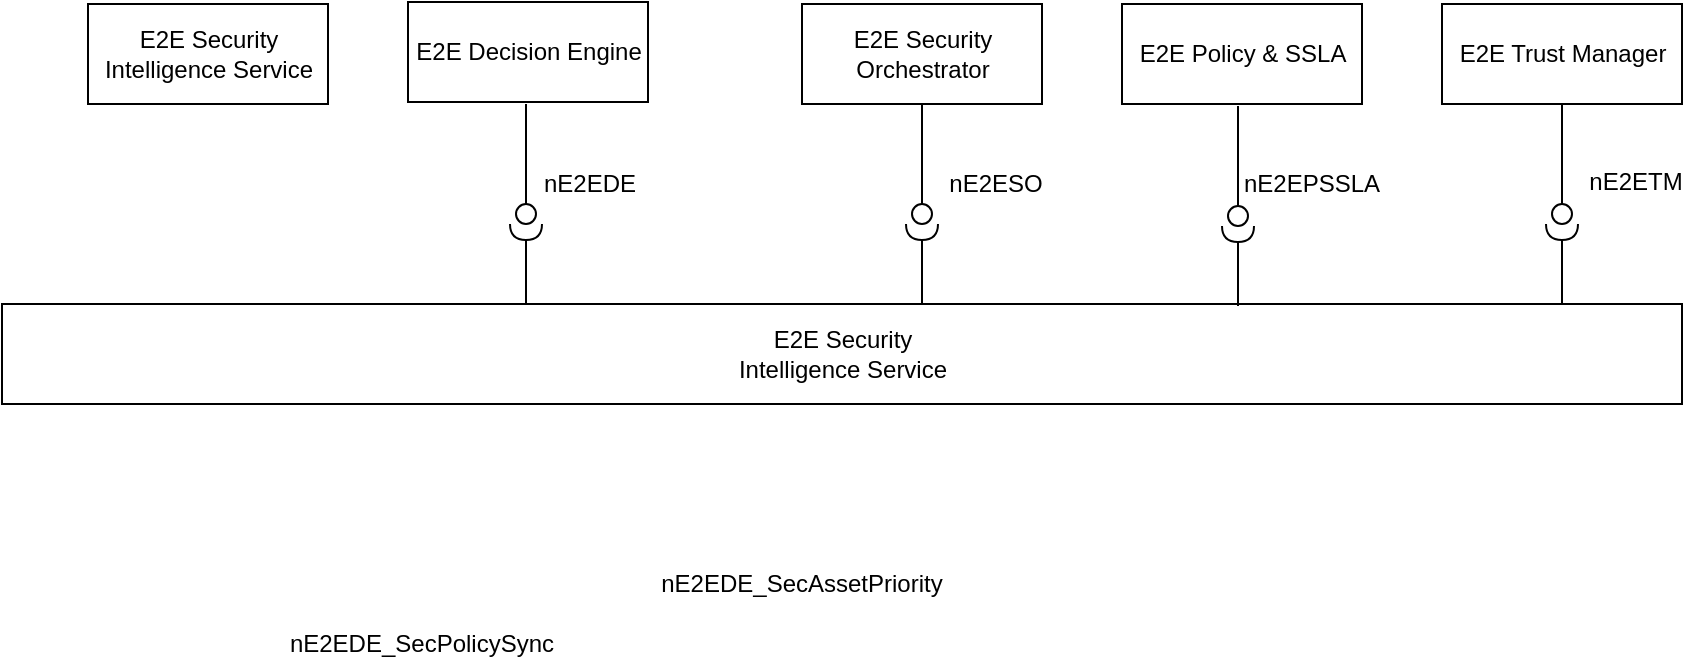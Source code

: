<mxfile version="13.6.5" type="github">
  <diagram name="Page-1" id="6133507b-19e7-1e82-6fc7-422aa6c4b21f">
    <mxGraphModel dx="80" dy="38" grid="1" gridSize="10" guides="1" tooltips="1" connect="1" arrows="1" fold="1" page="1" pageScale="1" pageWidth="1100" pageHeight="850" background="#ffffff" math="0" shadow="0">
      <root>
        <mxCell id="0" />
        <mxCell id="1" parent="0" />
        <mxCell id="69BjDO3s0FQVV8NTU8P7-1" value="" style="rounded=0;orthogonalLoop=1;jettySize=auto;html=1;endArrow=none;endFill=0;exitX=0.5;exitY=1;exitDx=0;exitDy=0;" edge="1" target="69BjDO3s0FQVV8NTU8P7-3" parent="1" source="69BjDO3s0FQVV8NTU8P7-6">
          <mxGeometry relative="1" as="geometry">
            <mxPoint x="500" y="345" as="sourcePoint" />
          </mxGeometry>
        </mxCell>
        <mxCell id="69BjDO3s0FQVV8NTU8P7-4" value="E2E Security &lt;br&gt;Intelligence Service" style="html=1;" vertex="1" parent="1">
          <mxGeometry x="123" y="240" width="120" height="50" as="geometry" />
        </mxCell>
        <mxCell id="69BjDO3s0FQVV8NTU8P7-5" value="E2E Decision Engine" style="html=1;" vertex="1" parent="1">
          <mxGeometry x="283" y="239" width="120" height="50" as="geometry" />
        </mxCell>
        <mxCell id="69BjDO3s0FQVV8NTU8P7-6" value="E2E Security&lt;br&gt;Orchestrator" style="html=1;" vertex="1" parent="1">
          <mxGeometry x="480" y="240" width="120" height="50" as="geometry" />
        </mxCell>
        <mxCell id="69BjDO3s0FQVV8NTU8P7-7" value="E2E Policy &amp;amp; SSLA" style="html=1;" vertex="1" parent="1">
          <mxGeometry x="640" y="240" width="120" height="50" as="geometry" />
        </mxCell>
        <mxCell id="69BjDO3s0FQVV8NTU8P7-8" value="E2E Trust Manager" style="html=1;" vertex="1" parent="1">
          <mxGeometry x="800" y="240" width="120" height="50" as="geometry" />
        </mxCell>
        <mxCell id="69BjDO3s0FQVV8NTU8P7-9" value="E2E Security &lt;br&gt;Intelligence Service" style="html=1;" vertex="1" parent="1">
          <mxGeometry x="80" y="390" width="840" height="50" as="geometry" />
        </mxCell>
        <mxCell id="69BjDO3s0FQVV8NTU8P7-3" value="" style="ellipse;whiteSpace=wrap;html=1;fontFamily=Helvetica;fontSize=12;fontColor=#000000;align=center;strokeColor=#000000;fillColor=#ffffff;points=[];aspect=fixed;resizable=0;" vertex="1" parent="1">
          <mxGeometry x="535" y="340" width="10" height="10" as="geometry" />
        </mxCell>
        <mxCell id="69BjDO3s0FQVV8NTU8P7-10" value="" style="rounded=0;orthogonalLoop=1;jettySize=auto;html=1;endArrow=halfCircle;endFill=0;endSize=6;strokeWidth=1;" edge="1" parent="1" target="69BjDO3s0FQVV8NTU8P7-3">
          <mxGeometry relative="1" as="geometry">
            <mxPoint x="540" y="390" as="sourcePoint" />
            <mxPoint x="540" y="345" as="targetPoint" />
          </mxGeometry>
        </mxCell>
        <mxCell id="69BjDO3s0FQVV8NTU8P7-12" value="" style="rounded=0;orthogonalLoop=1;jettySize=auto;html=1;endArrow=none;endFill=0;exitX=0.5;exitY=1;exitDx=0;exitDy=0;" edge="1" parent="1" target="69BjDO3s0FQVV8NTU8P7-13">
          <mxGeometry relative="1" as="geometry">
            <mxPoint x="342" y="290" as="sourcePoint" />
          </mxGeometry>
        </mxCell>
        <mxCell id="69BjDO3s0FQVV8NTU8P7-13" value="" style="ellipse;whiteSpace=wrap;html=1;fontFamily=Helvetica;fontSize=12;fontColor=#000000;align=center;strokeColor=#000000;fillColor=#ffffff;points=[];aspect=fixed;resizable=0;" vertex="1" parent="1">
          <mxGeometry x="337" y="340" width="10" height="10" as="geometry" />
        </mxCell>
        <mxCell id="69BjDO3s0FQVV8NTU8P7-14" value="" style="rounded=0;orthogonalLoop=1;jettySize=auto;html=1;endArrow=halfCircle;endFill=0;endSize=6;strokeWidth=1;exitX=0.5;exitY=0;exitDx=0;exitDy=0;" edge="1" parent="1" target="69BjDO3s0FQVV8NTU8P7-13">
          <mxGeometry relative="1" as="geometry">
            <mxPoint x="342" y="390" as="sourcePoint" />
            <mxPoint x="342" y="345" as="targetPoint" />
          </mxGeometry>
        </mxCell>
        <mxCell id="69BjDO3s0FQVV8NTU8P7-16" value="nE2EDE_SecPolicySync" style="text;html=1;strokeColor=none;fillColor=none;align=center;verticalAlign=middle;whiteSpace=wrap;rounded=0;" vertex="1" parent="1">
          <mxGeometry x="220" y="550" width="140" height="20" as="geometry" />
        </mxCell>
        <mxCell id="69BjDO3s0FQVV8NTU8P7-17" value="nE2EDE" style="text;html=1;strokeColor=none;fillColor=none;align=center;verticalAlign=middle;whiteSpace=wrap;rounded=0;" vertex="1" parent="1">
          <mxGeometry x="347" y="320" width="54" height="20" as="geometry" />
        </mxCell>
        <mxCell id="69BjDO3s0FQVV8NTU8P7-18" value="nE2EDE_SecAssetPriority" style="text;html=1;strokeColor=none;fillColor=none;align=center;verticalAlign=middle;whiteSpace=wrap;rounded=0;" vertex="1" parent="1">
          <mxGeometry x="400" y="520" width="160" height="20" as="geometry" />
        </mxCell>
        <mxCell id="69BjDO3s0FQVV8NTU8P7-24" value="nE2ESO" style="text;html=1;strokeColor=none;fillColor=none;align=center;verticalAlign=middle;whiteSpace=wrap;rounded=0;" vertex="1" parent="1">
          <mxGeometry x="550" y="320" width="54" height="20" as="geometry" />
        </mxCell>
        <mxCell id="69BjDO3s0FQVV8NTU8P7-25" value="nE2EPSSLA" style="text;html=1;strokeColor=none;fillColor=none;align=center;verticalAlign=middle;whiteSpace=wrap;rounded=0;" vertex="1" parent="1">
          <mxGeometry x="708" y="320" width="54" height="20" as="geometry" />
        </mxCell>
        <mxCell id="69BjDO3s0FQVV8NTU8P7-26" value="" style="rounded=0;orthogonalLoop=1;jettySize=auto;html=1;endArrow=none;endFill=0;exitX=0.5;exitY=1;exitDx=0;exitDy=0;" edge="1" parent="1" target="69BjDO3s0FQVV8NTU8P7-27">
          <mxGeometry relative="1" as="geometry">
            <mxPoint x="698" y="291" as="sourcePoint" />
          </mxGeometry>
        </mxCell>
        <mxCell id="69BjDO3s0FQVV8NTU8P7-27" value="" style="ellipse;whiteSpace=wrap;html=1;fontFamily=Helvetica;fontSize=12;fontColor=#000000;align=center;strokeColor=#000000;fillColor=#ffffff;points=[];aspect=fixed;resizable=0;" vertex="1" parent="1">
          <mxGeometry x="693" y="341" width="10" height="10" as="geometry" />
        </mxCell>
        <mxCell id="69BjDO3s0FQVV8NTU8P7-28" value="" style="rounded=0;orthogonalLoop=1;jettySize=auto;html=1;endArrow=halfCircle;endFill=0;endSize=6;strokeWidth=1;" edge="1" parent="1" target="69BjDO3s0FQVV8NTU8P7-27">
          <mxGeometry relative="1" as="geometry">
            <mxPoint x="698" y="391" as="sourcePoint" />
            <mxPoint x="698" y="346" as="targetPoint" />
          </mxGeometry>
        </mxCell>
        <mxCell id="69BjDO3s0FQVV8NTU8P7-29" value="nE2ETM" style="text;html=1;strokeColor=none;fillColor=none;align=center;verticalAlign=middle;whiteSpace=wrap;rounded=0;" vertex="1" parent="1">
          <mxGeometry x="870" y="319" width="54" height="20" as="geometry" />
        </mxCell>
        <mxCell id="69BjDO3s0FQVV8NTU8P7-30" value="" style="rounded=0;orthogonalLoop=1;jettySize=auto;html=1;endArrow=none;endFill=0;exitX=0.5;exitY=1;exitDx=0;exitDy=0;" edge="1" parent="1" target="69BjDO3s0FQVV8NTU8P7-31">
          <mxGeometry relative="1" as="geometry">
            <mxPoint x="860" y="290" as="sourcePoint" />
          </mxGeometry>
        </mxCell>
        <mxCell id="69BjDO3s0FQVV8NTU8P7-31" value="" style="ellipse;whiteSpace=wrap;html=1;fontFamily=Helvetica;fontSize=12;fontColor=#000000;align=center;strokeColor=#000000;fillColor=#ffffff;points=[];aspect=fixed;resizable=0;" vertex="1" parent="1">
          <mxGeometry x="855" y="340" width="10" height="10" as="geometry" />
        </mxCell>
        <mxCell id="69BjDO3s0FQVV8NTU8P7-32" value="" style="rounded=0;orthogonalLoop=1;jettySize=auto;html=1;endArrow=halfCircle;endFill=0;endSize=6;strokeWidth=1;" edge="1" parent="1" target="69BjDO3s0FQVV8NTU8P7-31">
          <mxGeometry relative="1" as="geometry">
            <mxPoint x="860" y="390" as="sourcePoint" />
            <mxPoint x="860" y="345" as="targetPoint" />
          </mxGeometry>
        </mxCell>
      </root>
    </mxGraphModel>
  </diagram>
</mxfile>
